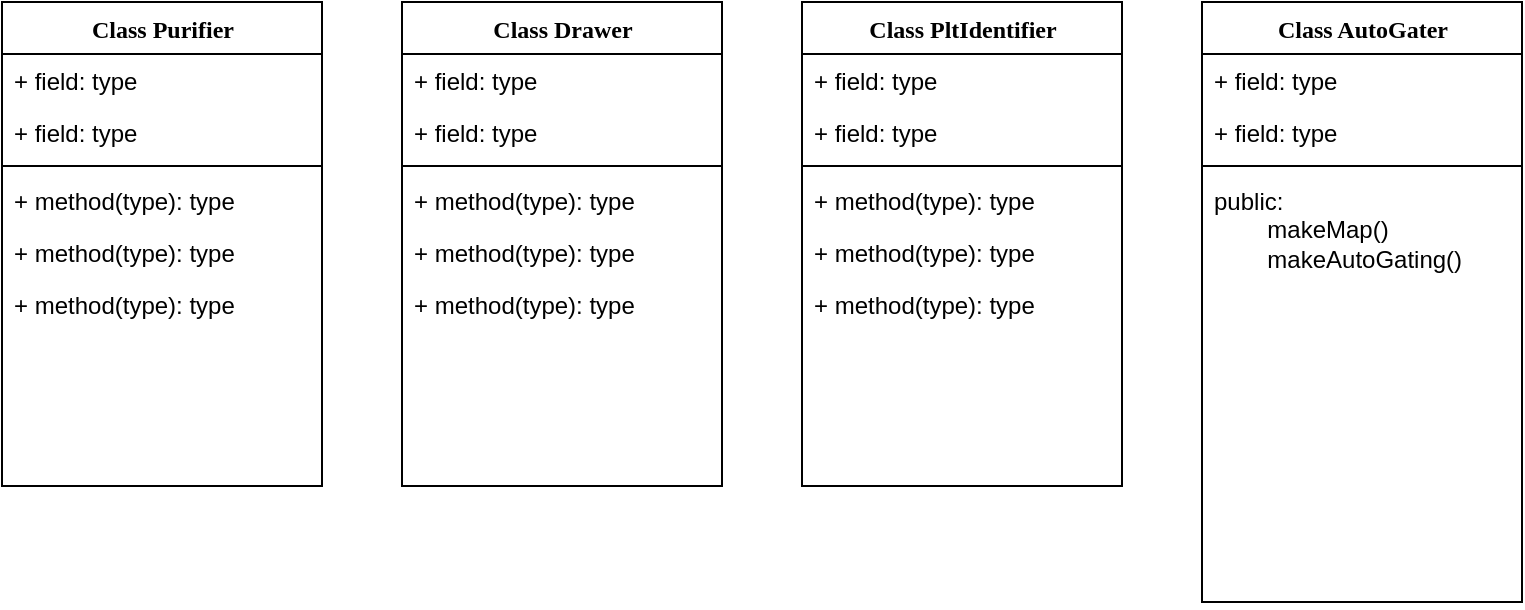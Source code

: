 <mxfile version="24.4.8" type="github">
  <diagram name="Page-1" id="9f46799a-70d6-7492-0946-bef42562c5a5">
    <mxGraphModel dx="880" dy="470" grid="1" gridSize="10" guides="1" tooltips="1" connect="1" arrows="1" fold="1" page="1" pageScale="1" pageWidth="1100" pageHeight="850" background="none" math="0" shadow="0">
      <root>
        <mxCell id="0" />
        <mxCell id="1" parent="0" />
        <mxCell id="78961159f06e98e8-17" value="Class Purifier" style="swimlane;html=1;fontStyle=1;align=center;verticalAlign=top;childLayout=stackLayout;horizontal=1;startSize=26;horizontalStack=0;resizeParent=1;resizeLast=0;collapsible=1;marginBottom=0;swimlaneFillColor=#ffffff;rounded=0;shadow=0;comic=0;labelBackgroundColor=none;strokeWidth=1;fillColor=none;fontFamily=Verdana;fontSize=12" parent="1" vertex="1">
          <mxGeometry x="80" y="40" width="160" height="242" as="geometry" />
        </mxCell>
        <mxCell id="78961159f06e98e8-21" value="+ field: type" style="text;html=1;strokeColor=none;fillColor=none;align=left;verticalAlign=top;spacingLeft=4;spacingRight=4;whiteSpace=wrap;overflow=hidden;rotatable=0;points=[[0,0.5],[1,0.5]];portConstraint=eastwest;" parent="78961159f06e98e8-17" vertex="1">
          <mxGeometry y="26" width="160" height="26" as="geometry" />
        </mxCell>
        <mxCell id="78961159f06e98e8-23" value="+ field: type" style="text;html=1;strokeColor=none;fillColor=none;align=left;verticalAlign=top;spacingLeft=4;spacingRight=4;whiteSpace=wrap;overflow=hidden;rotatable=0;points=[[0,0.5],[1,0.5]];portConstraint=eastwest;" parent="78961159f06e98e8-17" vertex="1">
          <mxGeometry y="52" width="160" height="26" as="geometry" />
        </mxCell>
        <mxCell id="78961159f06e98e8-19" value="" style="line;html=1;strokeWidth=1;fillColor=none;align=left;verticalAlign=middle;spacingTop=-1;spacingLeft=3;spacingRight=3;rotatable=0;labelPosition=right;points=[];portConstraint=eastwest;" parent="78961159f06e98e8-17" vertex="1">
          <mxGeometry y="78" width="160" height="8" as="geometry" />
        </mxCell>
        <mxCell id="78961159f06e98e8-20" value="+ method(type): type" style="text;html=1;strokeColor=none;fillColor=none;align=left;verticalAlign=top;spacingLeft=4;spacingRight=4;whiteSpace=wrap;overflow=hidden;rotatable=0;points=[[0,0.5],[1,0.5]];portConstraint=eastwest;" parent="78961159f06e98e8-17" vertex="1">
          <mxGeometry y="86" width="160" height="26" as="geometry" />
        </mxCell>
        <mxCell id="78961159f06e98e8-27" value="+ method(type): type" style="text;html=1;strokeColor=none;fillColor=none;align=left;verticalAlign=top;spacingLeft=4;spacingRight=4;whiteSpace=wrap;overflow=hidden;rotatable=0;points=[[0,0.5],[1,0.5]];portConstraint=eastwest;" parent="78961159f06e98e8-17" vertex="1">
          <mxGeometry y="112" width="160" height="26" as="geometry" />
        </mxCell>
        <mxCell id="wx7J5xfifACpZcOcp5uL-1" value="+ method(type): type" style="text;html=1;strokeColor=none;fillColor=none;align=left;verticalAlign=top;spacingLeft=4;spacingRight=4;whiteSpace=wrap;overflow=hidden;rotatable=0;points=[[0,0.5],[1,0.5]];portConstraint=eastwest;" vertex="1" parent="78961159f06e98e8-17">
          <mxGeometry y="138" width="160" height="26" as="geometry" />
        </mxCell>
        <mxCell id="wx7J5xfifACpZcOcp5uL-2" value="Class Drawer" style="swimlane;html=1;fontStyle=1;align=center;verticalAlign=top;childLayout=stackLayout;horizontal=1;startSize=26;horizontalStack=0;resizeParent=1;resizeLast=0;collapsible=1;marginBottom=0;swimlaneFillColor=#ffffff;rounded=0;shadow=0;comic=0;labelBackgroundColor=none;strokeWidth=1;fillColor=none;fontFamily=Verdana;fontSize=12" vertex="1" parent="1">
          <mxGeometry x="280" y="40" width="160" height="242" as="geometry" />
        </mxCell>
        <mxCell id="wx7J5xfifACpZcOcp5uL-3" value="+ field: type" style="text;html=1;strokeColor=none;fillColor=none;align=left;verticalAlign=top;spacingLeft=4;spacingRight=4;whiteSpace=wrap;overflow=hidden;rotatable=0;points=[[0,0.5],[1,0.5]];portConstraint=eastwest;" vertex="1" parent="wx7J5xfifACpZcOcp5uL-2">
          <mxGeometry y="26" width="160" height="26" as="geometry" />
        </mxCell>
        <mxCell id="wx7J5xfifACpZcOcp5uL-4" value="+ field: type" style="text;html=1;strokeColor=none;fillColor=none;align=left;verticalAlign=top;spacingLeft=4;spacingRight=4;whiteSpace=wrap;overflow=hidden;rotatable=0;points=[[0,0.5],[1,0.5]];portConstraint=eastwest;" vertex="1" parent="wx7J5xfifACpZcOcp5uL-2">
          <mxGeometry y="52" width="160" height="26" as="geometry" />
        </mxCell>
        <mxCell id="wx7J5xfifACpZcOcp5uL-8" value="" style="line;html=1;strokeWidth=1;fillColor=none;align=left;verticalAlign=middle;spacingTop=-1;spacingLeft=3;spacingRight=3;rotatable=0;labelPosition=right;points=[];portConstraint=eastwest;" vertex="1" parent="wx7J5xfifACpZcOcp5uL-2">
          <mxGeometry y="78" width="160" height="8" as="geometry" />
        </mxCell>
        <mxCell id="wx7J5xfifACpZcOcp5uL-9" value="+ method(type): type" style="text;html=1;strokeColor=none;fillColor=none;align=left;verticalAlign=top;spacingLeft=4;spacingRight=4;whiteSpace=wrap;overflow=hidden;rotatable=0;points=[[0,0.5],[1,0.5]];portConstraint=eastwest;" vertex="1" parent="wx7J5xfifACpZcOcp5uL-2">
          <mxGeometry y="86" width="160" height="26" as="geometry" />
        </mxCell>
        <mxCell id="wx7J5xfifACpZcOcp5uL-10" value="+ method(type): type" style="text;html=1;strokeColor=none;fillColor=none;align=left;verticalAlign=top;spacingLeft=4;spacingRight=4;whiteSpace=wrap;overflow=hidden;rotatable=0;points=[[0,0.5],[1,0.5]];portConstraint=eastwest;" vertex="1" parent="wx7J5xfifACpZcOcp5uL-2">
          <mxGeometry y="112" width="160" height="26" as="geometry" />
        </mxCell>
        <mxCell id="wx7J5xfifACpZcOcp5uL-11" value="+ method(type): type" style="text;html=1;strokeColor=none;fillColor=none;align=left;verticalAlign=top;spacingLeft=4;spacingRight=4;whiteSpace=wrap;overflow=hidden;rotatable=0;points=[[0,0.5],[1,0.5]];portConstraint=eastwest;" vertex="1" parent="wx7J5xfifACpZcOcp5uL-2">
          <mxGeometry y="138" width="160" height="26" as="geometry" />
        </mxCell>
        <mxCell id="wx7J5xfifACpZcOcp5uL-12" value="Class PltIdentifier" style="swimlane;html=1;fontStyle=1;align=center;verticalAlign=top;childLayout=stackLayout;horizontal=1;startSize=26;horizontalStack=0;resizeParent=1;resizeLast=0;collapsible=1;marginBottom=0;swimlaneFillColor=#ffffff;rounded=0;shadow=0;comic=0;labelBackgroundColor=none;strokeWidth=1;fillColor=none;fontFamily=Verdana;fontSize=12" vertex="1" parent="1">
          <mxGeometry x="480" y="40" width="160" height="242" as="geometry" />
        </mxCell>
        <mxCell id="wx7J5xfifACpZcOcp5uL-15" value="+ field: type" style="text;html=1;strokeColor=none;fillColor=none;align=left;verticalAlign=top;spacingLeft=4;spacingRight=4;whiteSpace=wrap;overflow=hidden;rotatable=0;points=[[0,0.5],[1,0.5]];portConstraint=eastwest;" vertex="1" parent="wx7J5xfifACpZcOcp5uL-12">
          <mxGeometry y="26" width="160" height="26" as="geometry" />
        </mxCell>
        <mxCell id="wx7J5xfifACpZcOcp5uL-16" value="+ field: type" style="text;html=1;strokeColor=none;fillColor=none;align=left;verticalAlign=top;spacingLeft=4;spacingRight=4;whiteSpace=wrap;overflow=hidden;rotatable=0;points=[[0,0.5],[1,0.5]];portConstraint=eastwest;" vertex="1" parent="wx7J5xfifACpZcOcp5uL-12">
          <mxGeometry y="52" width="160" height="26" as="geometry" />
        </mxCell>
        <mxCell id="wx7J5xfifACpZcOcp5uL-18" value="" style="line;html=1;strokeWidth=1;fillColor=none;align=left;verticalAlign=middle;spacingTop=-1;spacingLeft=3;spacingRight=3;rotatable=0;labelPosition=right;points=[];portConstraint=eastwest;" vertex="1" parent="wx7J5xfifACpZcOcp5uL-12">
          <mxGeometry y="78" width="160" height="8" as="geometry" />
        </mxCell>
        <mxCell id="wx7J5xfifACpZcOcp5uL-19" value="+ method(type): type" style="text;html=1;strokeColor=none;fillColor=none;align=left;verticalAlign=top;spacingLeft=4;spacingRight=4;whiteSpace=wrap;overflow=hidden;rotatable=0;points=[[0,0.5],[1,0.5]];portConstraint=eastwest;" vertex="1" parent="wx7J5xfifACpZcOcp5uL-12">
          <mxGeometry y="86" width="160" height="26" as="geometry" />
        </mxCell>
        <mxCell id="wx7J5xfifACpZcOcp5uL-20" value="+ method(type): type" style="text;html=1;strokeColor=none;fillColor=none;align=left;verticalAlign=top;spacingLeft=4;spacingRight=4;whiteSpace=wrap;overflow=hidden;rotatable=0;points=[[0,0.5],[1,0.5]];portConstraint=eastwest;" vertex="1" parent="wx7J5xfifACpZcOcp5uL-12">
          <mxGeometry y="112" width="160" height="26" as="geometry" />
        </mxCell>
        <mxCell id="wx7J5xfifACpZcOcp5uL-21" value="+ method(type): type" style="text;html=1;strokeColor=none;fillColor=none;align=left;verticalAlign=top;spacingLeft=4;spacingRight=4;whiteSpace=wrap;overflow=hidden;rotatable=0;points=[[0,0.5],[1,0.5]];portConstraint=eastwest;" vertex="1" parent="wx7J5xfifACpZcOcp5uL-12">
          <mxGeometry y="138" width="160" height="26" as="geometry" />
        </mxCell>
        <mxCell id="wx7J5xfifACpZcOcp5uL-22" value="Class AutoGater" style="swimlane;html=1;fontStyle=1;align=center;verticalAlign=top;childLayout=stackLayout;horizontal=1;startSize=26;horizontalStack=0;resizeParent=1;resizeLast=0;collapsible=1;marginBottom=0;swimlaneFillColor=#ffffff;rounded=0;shadow=0;comic=0;labelBackgroundColor=none;strokeWidth=1;fillColor=none;fontFamily=Verdana;fontSize=12" vertex="1" parent="1">
          <mxGeometry x="680" y="40" width="160" height="300" as="geometry" />
        </mxCell>
        <mxCell id="wx7J5xfifACpZcOcp5uL-26" value="+ field: type" style="text;html=1;strokeColor=none;fillColor=none;align=left;verticalAlign=top;spacingLeft=4;spacingRight=4;whiteSpace=wrap;overflow=hidden;rotatable=0;points=[[0,0.5],[1,0.5]];portConstraint=eastwest;" vertex="1" parent="wx7J5xfifACpZcOcp5uL-22">
          <mxGeometry y="26" width="160" height="26" as="geometry" />
        </mxCell>
        <mxCell id="wx7J5xfifACpZcOcp5uL-27" value="+ field: type" style="text;html=1;strokeColor=none;fillColor=none;align=left;verticalAlign=top;spacingLeft=4;spacingRight=4;whiteSpace=wrap;overflow=hidden;rotatable=0;points=[[0,0.5],[1,0.5]];portConstraint=eastwest;" vertex="1" parent="wx7J5xfifACpZcOcp5uL-22">
          <mxGeometry y="52" width="160" height="26" as="geometry" />
        </mxCell>
        <mxCell id="wx7J5xfifACpZcOcp5uL-28" value="" style="line;html=1;strokeWidth=1;fillColor=none;align=left;verticalAlign=middle;spacingTop=-1;spacingLeft=3;spacingRight=3;rotatable=0;labelPosition=right;points=[];portConstraint=eastwest;" vertex="1" parent="wx7J5xfifACpZcOcp5uL-22">
          <mxGeometry y="78" width="160" height="8" as="geometry" />
        </mxCell>
        <mxCell id="wx7J5xfifACpZcOcp5uL-29" value="&lt;div&gt;public:&lt;/div&gt;&lt;div&gt;&lt;span style=&quot;white-space: pre;&quot;&gt;&#x9;&lt;/span&gt;makeMap()&lt;/div&gt;&lt;div&gt;&lt;span style=&quot;white-space: pre;&quot;&gt;&#x9;&lt;/span&gt;makeAutoGating()&lt;/div&gt;&lt;div&gt;&lt;span style=&quot;white-space: pre;&quot;&gt;&#x9;&lt;/span&gt;&lt;br&gt;&lt;/div&gt;&lt;div&gt;&lt;span style=&quot;white-space: pre;&quot;&gt;&#x9;&lt;/span&gt;&lt;br&gt;&lt;/div&gt;&lt;div&gt;&lt;br&gt;&lt;/div&gt;" style="text;html=1;strokeColor=none;fillColor=none;align=left;verticalAlign=top;spacingLeft=4;spacingRight=4;whiteSpace=wrap;overflow=hidden;rotatable=0;points=[[0,0.5],[1,0.5]];portConstraint=eastwest;" vertex="1" parent="wx7J5xfifACpZcOcp5uL-22">
          <mxGeometry y="86" width="160" height="214" as="geometry" />
        </mxCell>
      </root>
    </mxGraphModel>
  </diagram>
</mxfile>
